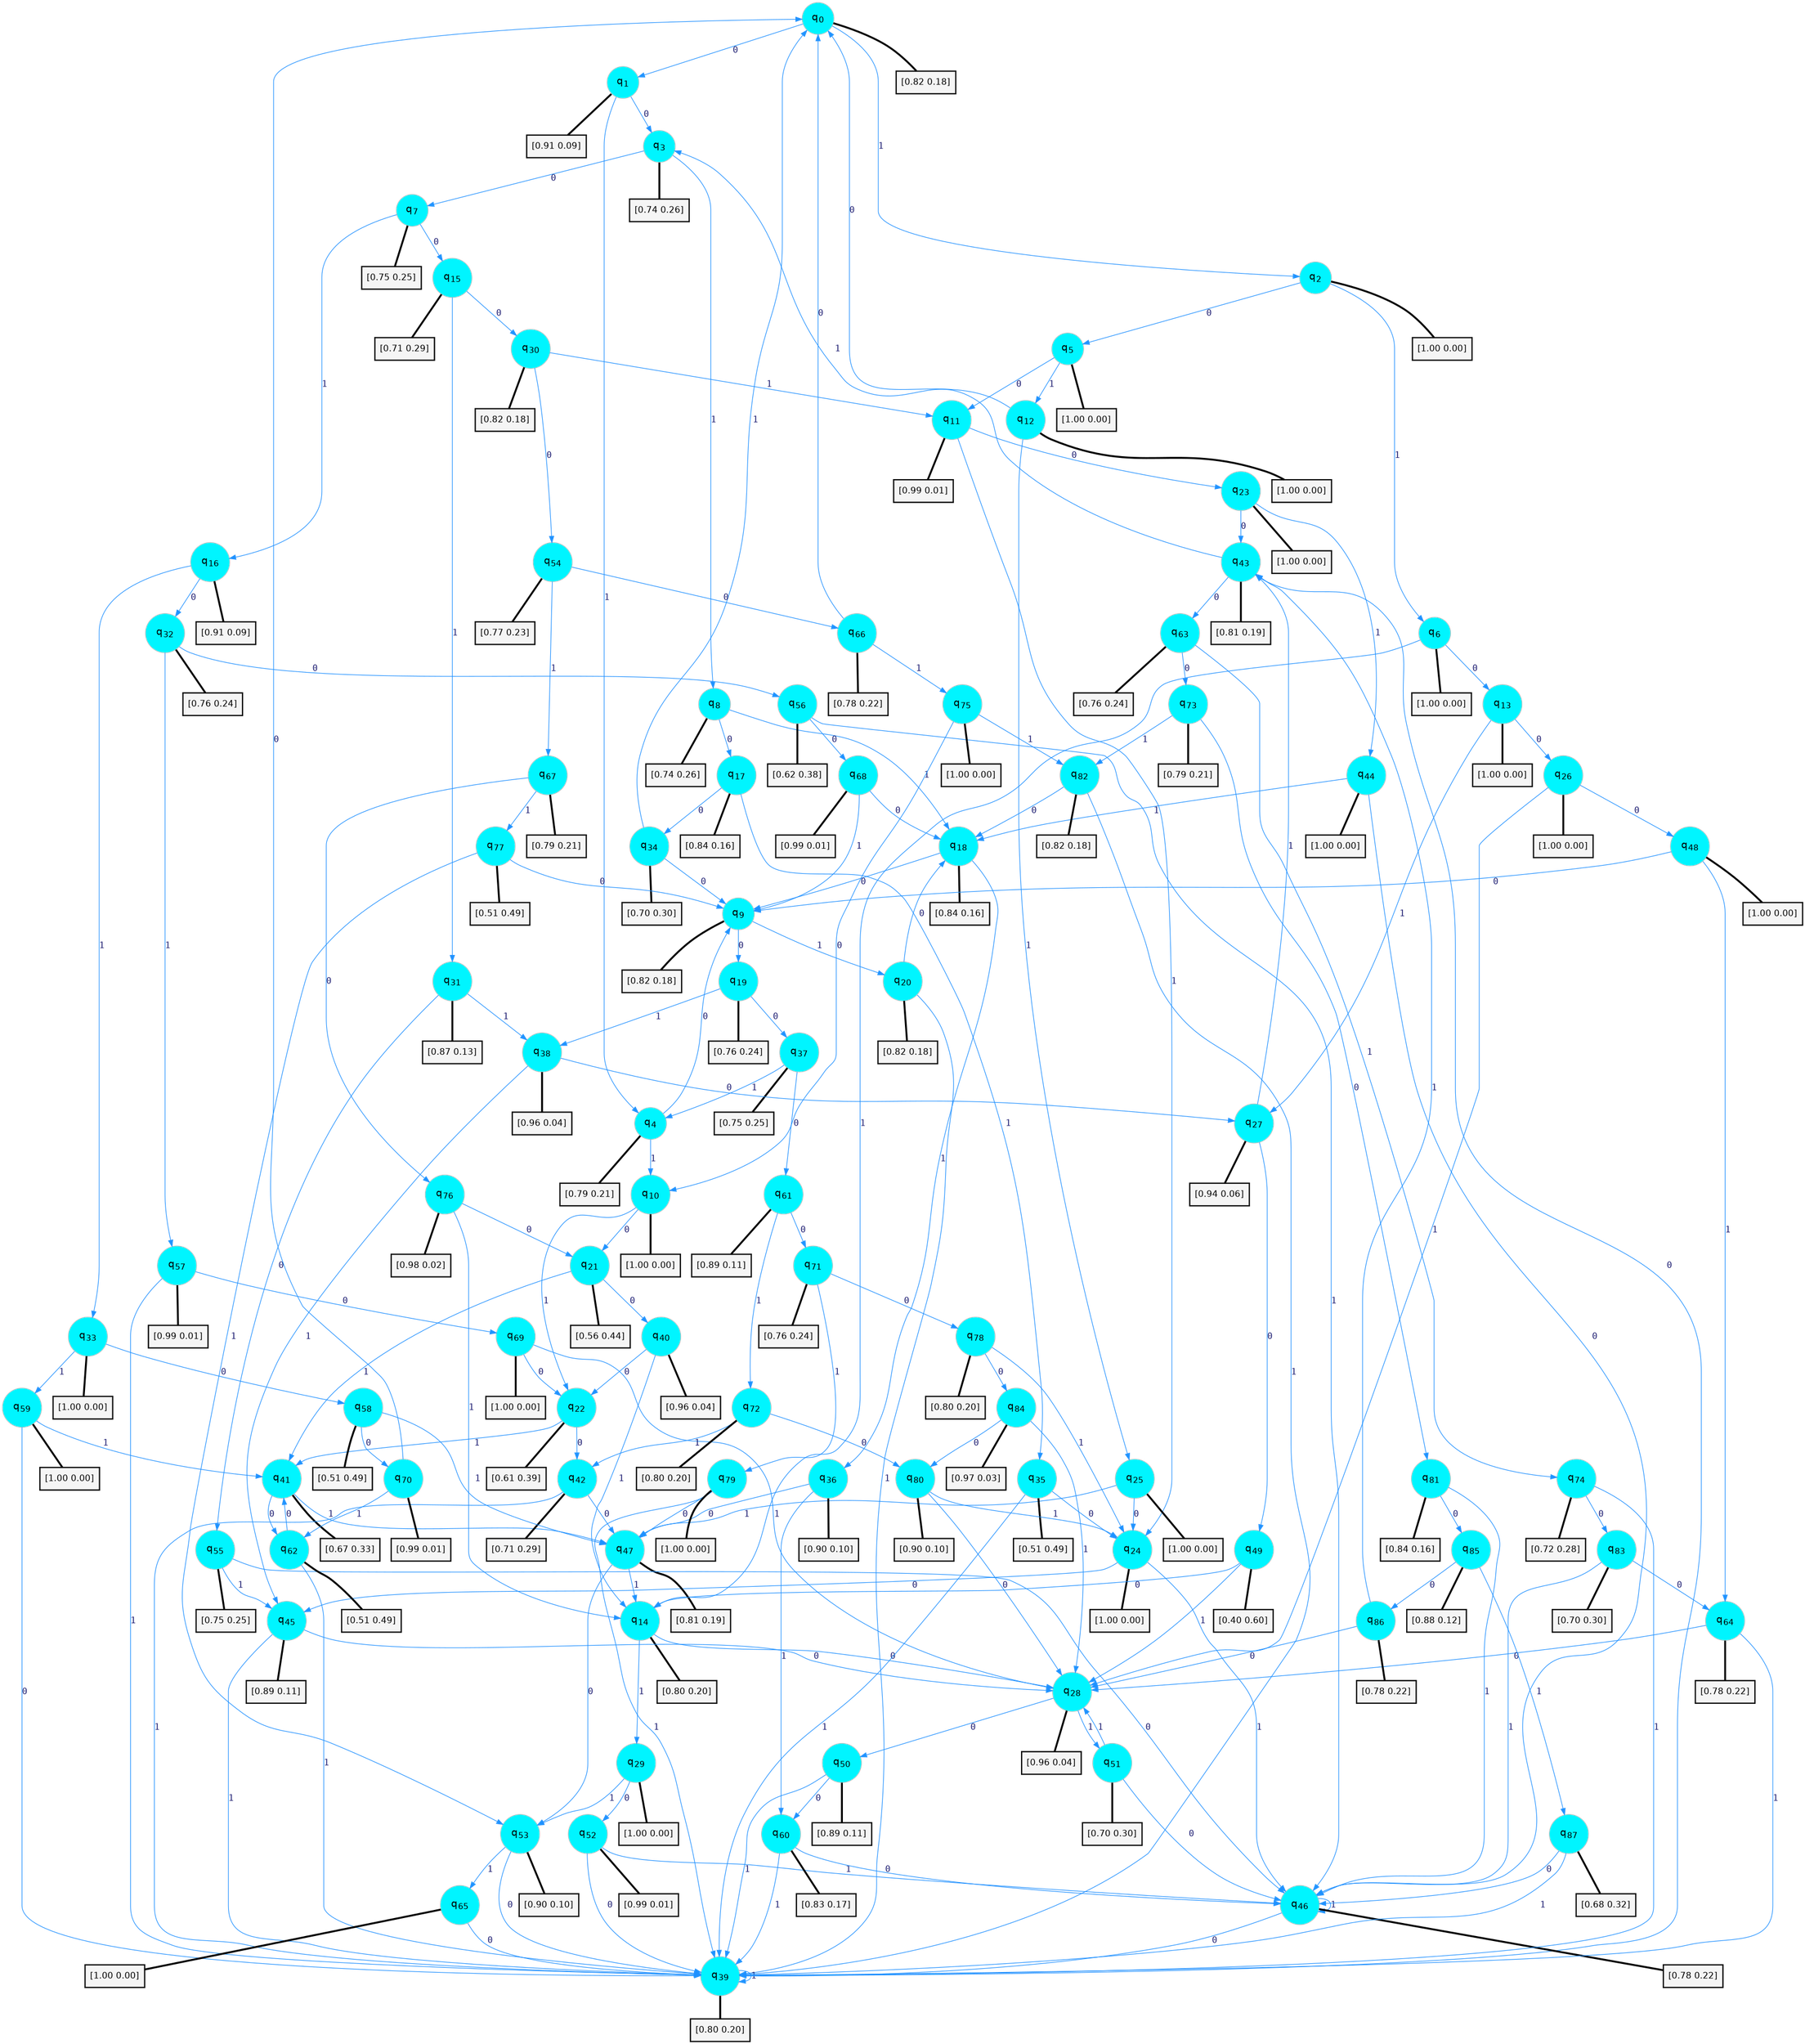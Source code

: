 digraph G {
graph [
bgcolor=transparent, dpi=300, rankdir=TD, size="40,25"];
node [
color=gray, fillcolor=turquoise1, fontcolor=black, fontname=Helvetica, fontsize=16, fontweight=bold, shape=circle, style=filled];
edge [
arrowsize=1, color=dodgerblue1, fontcolor=midnightblue, fontname=courier, fontweight=bold, penwidth=1, style=solid, weight=20];
0[label=<q<SUB>0</SUB>>];
1[label=<q<SUB>1</SUB>>];
2[label=<q<SUB>2</SUB>>];
3[label=<q<SUB>3</SUB>>];
4[label=<q<SUB>4</SUB>>];
5[label=<q<SUB>5</SUB>>];
6[label=<q<SUB>6</SUB>>];
7[label=<q<SUB>7</SUB>>];
8[label=<q<SUB>8</SUB>>];
9[label=<q<SUB>9</SUB>>];
10[label=<q<SUB>10</SUB>>];
11[label=<q<SUB>11</SUB>>];
12[label=<q<SUB>12</SUB>>];
13[label=<q<SUB>13</SUB>>];
14[label=<q<SUB>14</SUB>>];
15[label=<q<SUB>15</SUB>>];
16[label=<q<SUB>16</SUB>>];
17[label=<q<SUB>17</SUB>>];
18[label=<q<SUB>18</SUB>>];
19[label=<q<SUB>19</SUB>>];
20[label=<q<SUB>20</SUB>>];
21[label=<q<SUB>21</SUB>>];
22[label=<q<SUB>22</SUB>>];
23[label=<q<SUB>23</SUB>>];
24[label=<q<SUB>24</SUB>>];
25[label=<q<SUB>25</SUB>>];
26[label=<q<SUB>26</SUB>>];
27[label=<q<SUB>27</SUB>>];
28[label=<q<SUB>28</SUB>>];
29[label=<q<SUB>29</SUB>>];
30[label=<q<SUB>30</SUB>>];
31[label=<q<SUB>31</SUB>>];
32[label=<q<SUB>32</SUB>>];
33[label=<q<SUB>33</SUB>>];
34[label=<q<SUB>34</SUB>>];
35[label=<q<SUB>35</SUB>>];
36[label=<q<SUB>36</SUB>>];
37[label=<q<SUB>37</SUB>>];
38[label=<q<SUB>38</SUB>>];
39[label=<q<SUB>39</SUB>>];
40[label=<q<SUB>40</SUB>>];
41[label=<q<SUB>41</SUB>>];
42[label=<q<SUB>42</SUB>>];
43[label=<q<SUB>43</SUB>>];
44[label=<q<SUB>44</SUB>>];
45[label=<q<SUB>45</SUB>>];
46[label=<q<SUB>46</SUB>>];
47[label=<q<SUB>47</SUB>>];
48[label=<q<SUB>48</SUB>>];
49[label=<q<SUB>49</SUB>>];
50[label=<q<SUB>50</SUB>>];
51[label=<q<SUB>51</SUB>>];
52[label=<q<SUB>52</SUB>>];
53[label=<q<SUB>53</SUB>>];
54[label=<q<SUB>54</SUB>>];
55[label=<q<SUB>55</SUB>>];
56[label=<q<SUB>56</SUB>>];
57[label=<q<SUB>57</SUB>>];
58[label=<q<SUB>58</SUB>>];
59[label=<q<SUB>59</SUB>>];
60[label=<q<SUB>60</SUB>>];
61[label=<q<SUB>61</SUB>>];
62[label=<q<SUB>62</SUB>>];
63[label=<q<SUB>63</SUB>>];
64[label=<q<SUB>64</SUB>>];
65[label=<q<SUB>65</SUB>>];
66[label=<q<SUB>66</SUB>>];
67[label=<q<SUB>67</SUB>>];
68[label=<q<SUB>68</SUB>>];
69[label=<q<SUB>69</SUB>>];
70[label=<q<SUB>70</SUB>>];
71[label=<q<SUB>71</SUB>>];
72[label=<q<SUB>72</SUB>>];
73[label=<q<SUB>73</SUB>>];
74[label=<q<SUB>74</SUB>>];
75[label=<q<SUB>75</SUB>>];
76[label=<q<SUB>76</SUB>>];
77[label=<q<SUB>77</SUB>>];
78[label=<q<SUB>78</SUB>>];
79[label=<q<SUB>79</SUB>>];
80[label=<q<SUB>80</SUB>>];
81[label=<q<SUB>81</SUB>>];
82[label=<q<SUB>82</SUB>>];
83[label=<q<SUB>83</SUB>>];
84[label=<q<SUB>84</SUB>>];
85[label=<q<SUB>85</SUB>>];
86[label=<q<SUB>86</SUB>>];
87[label=<q<SUB>87</SUB>>];
88[label="[0.82 0.18]", shape=box,fontcolor=black, fontname=Helvetica, fontsize=14, penwidth=2, fillcolor=whitesmoke,color=black];
89[label="[0.91 0.09]", shape=box,fontcolor=black, fontname=Helvetica, fontsize=14, penwidth=2, fillcolor=whitesmoke,color=black];
90[label="[1.00 0.00]", shape=box,fontcolor=black, fontname=Helvetica, fontsize=14, penwidth=2, fillcolor=whitesmoke,color=black];
91[label="[0.74 0.26]", shape=box,fontcolor=black, fontname=Helvetica, fontsize=14, penwidth=2, fillcolor=whitesmoke,color=black];
92[label="[0.79 0.21]", shape=box,fontcolor=black, fontname=Helvetica, fontsize=14, penwidth=2, fillcolor=whitesmoke,color=black];
93[label="[1.00 0.00]", shape=box,fontcolor=black, fontname=Helvetica, fontsize=14, penwidth=2, fillcolor=whitesmoke,color=black];
94[label="[1.00 0.00]", shape=box,fontcolor=black, fontname=Helvetica, fontsize=14, penwidth=2, fillcolor=whitesmoke,color=black];
95[label="[0.75 0.25]", shape=box,fontcolor=black, fontname=Helvetica, fontsize=14, penwidth=2, fillcolor=whitesmoke,color=black];
96[label="[0.74 0.26]", shape=box,fontcolor=black, fontname=Helvetica, fontsize=14, penwidth=2, fillcolor=whitesmoke,color=black];
97[label="[0.82 0.18]", shape=box,fontcolor=black, fontname=Helvetica, fontsize=14, penwidth=2, fillcolor=whitesmoke,color=black];
98[label="[1.00 0.00]", shape=box,fontcolor=black, fontname=Helvetica, fontsize=14, penwidth=2, fillcolor=whitesmoke,color=black];
99[label="[0.99 0.01]", shape=box,fontcolor=black, fontname=Helvetica, fontsize=14, penwidth=2, fillcolor=whitesmoke,color=black];
100[label="[1.00 0.00]", shape=box,fontcolor=black, fontname=Helvetica, fontsize=14, penwidth=2, fillcolor=whitesmoke,color=black];
101[label="[1.00 0.00]", shape=box,fontcolor=black, fontname=Helvetica, fontsize=14, penwidth=2, fillcolor=whitesmoke,color=black];
102[label="[0.80 0.20]", shape=box,fontcolor=black, fontname=Helvetica, fontsize=14, penwidth=2, fillcolor=whitesmoke,color=black];
103[label="[0.71 0.29]", shape=box,fontcolor=black, fontname=Helvetica, fontsize=14, penwidth=2, fillcolor=whitesmoke,color=black];
104[label="[0.91 0.09]", shape=box,fontcolor=black, fontname=Helvetica, fontsize=14, penwidth=2, fillcolor=whitesmoke,color=black];
105[label="[0.84 0.16]", shape=box,fontcolor=black, fontname=Helvetica, fontsize=14, penwidth=2, fillcolor=whitesmoke,color=black];
106[label="[0.84 0.16]", shape=box,fontcolor=black, fontname=Helvetica, fontsize=14, penwidth=2, fillcolor=whitesmoke,color=black];
107[label="[0.76 0.24]", shape=box,fontcolor=black, fontname=Helvetica, fontsize=14, penwidth=2, fillcolor=whitesmoke,color=black];
108[label="[0.82 0.18]", shape=box,fontcolor=black, fontname=Helvetica, fontsize=14, penwidth=2, fillcolor=whitesmoke,color=black];
109[label="[0.56 0.44]", shape=box,fontcolor=black, fontname=Helvetica, fontsize=14, penwidth=2, fillcolor=whitesmoke,color=black];
110[label="[0.61 0.39]", shape=box,fontcolor=black, fontname=Helvetica, fontsize=14, penwidth=2, fillcolor=whitesmoke,color=black];
111[label="[1.00 0.00]", shape=box,fontcolor=black, fontname=Helvetica, fontsize=14, penwidth=2, fillcolor=whitesmoke,color=black];
112[label="[1.00 0.00]", shape=box,fontcolor=black, fontname=Helvetica, fontsize=14, penwidth=2, fillcolor=whitesmoke,color=black];
113[label="[1.00 0.00]", shape=box,fontcolor=black, fontname=Helvetica, fontsize=14, penwidth=2, fillcolor=whitesmoke,color=black];
114[label="[1.00 0.00]", shape=box,fontcolor=black, fontname=Helvetica, fontsize=14, penwidth=2, fillcolor=whitesmoke,color=black];
115[label="[0.94 0.06]", shape=box,fontcolor=black, fontname=Helvetica, fontsize=14, penwidth=2, fillcolor=whitesmoke,color=black];
116[label="[0.96 0.04]", shape=box,fontcolor=black, fontname=Helvetica, fontsize=14, penwidth=2, fillcolor=whitesmoke,color=black];
117[label="[1.00 0.00]", shape=box,fontcolor=black, fontname=Helvetica, fontsize=14, penwidth=2, fillcolor=whitesmoke,color=black];
118[label="[0.82 0.18]", shape=box,fontcolor=black, fontname=Helvetica, fontsize=14, penwidth=2, fillcolor=whitesmoke,color=black];
119[label="[0.87 0.13]", shape=box,fontcolor=black, fontname=Helvetica, fontsize=14, penwidth=2, fillcolor=whitesmoke,color=black];
120[label="[0.76 0.24]", shape=box,fontcolor=black, fontname=Helvetica, fontsize=14, penwidth=2, fillcolor=whitesmoke,color=black];
121[label="[1.00 0.00]", shape=box,fontcolor=black, fontname=Helvetica, fontsize=14, penwidth=2, fillcolor=whitesmoke,color=black];
122[label="[0.70 0.30]", shape=box,fontcolor=black, fontname=Helvetica, fontsize=14, penwidth=2, fillcolor=whitesmoke,color=black];
123[label="[0.51 0.49]", shape=box,fontcolor=black, fontname=Helvetica, fontsize=14, penwidth=2, fillcolor=whitesmoke,color=black];
124[label="[0.90 0.10]", shape=box,fontcolor=black, fontname=Helvetica, fontsize=14, penwidth=2, fillcolor=whitesmoke,color=black];
125[label="[0.75 0.25]", shape=box,fontcolor=black, fontname=Helvetica, fontsize=14, penwidth=2, fillcolor=whitesmoke,color=black];
126[label="[0.96 0.04]", shape=box,fontcolor=black, fontname=Helvetica, fontsize=14, penwidth=2, fillcolor=whitesmoke,color=black];
127[label="[0.80 0.20]", shape=box,fontcolor=black, fontname=Helvetica, fontsize=14, penwidth=2, fillcolor=whitesmoke,color=black];
128[label="[0.96 0.04]", shape=box,fontcolor=black, fontname=Helvetica, fontsize=14, penwidth=2, fillcolor=whitesmoke,color=black];
129[label="[0.67 0.33]", shape=box,fontcolor=black, fontname=Helvetica, fontsize=14, penwidth=2, fillcolor=whitesmoke,color=black];
130[label="[0.71 0.29]", shape=box,fontcolor=black, fontname=Helvetica, fontsize=14, penwidth=2, fillcolor=whitesmoke,color=black];
131[label="[0.81 0.19]", shape=box,fontcolor=black, fontname=Helvetica, fontsize=14, penwidth=2, fillcolor=whitesmoke,color=black];
132[label="[1.00 0.00]", shape=box,fontcolor=black, fontname=Helvetica, fontsize=14, penwidth=2, fillcolor=whitesmoke,color=black];
133[label="[0.89 0.11]", shape=box,fontcolor=black, fontname=Helvetica, fontsize=14, penwidth=2, fillcolor=whitesmoke,color=black];
134[label="[0.78 0.22]", shape=box,fontcolor=black, fontname=Helvetica, fontsize=14, penwidth=2, fillcolor=whitesmoke,color=black];
135[label="[0.81 0.19]", shape=box,fontcolor=black, fontname=Helvetica, fontsize=14, penwidth=2, fillcolor=whitesmoke,color=black];
136[label="[1.00 0.00]", shape=box,fontcolor=black, fontname=Helvetica, fontsize=14, penwidth=2, fillcolor=whitesmoke,color=black];
137[label="[0.40 0.60]", shape=box,fontcolor=black, fontname=Helvetica, fontsize=14, penwidth=2, fillcolor=whitesmoke,color=black];
138[label="[0.89 0.11]", shape=box,fontcolor=black, fontname=Helvetica, fontsize=14, penwidth=2, fillcolor=whitesmoke,color=black];
139[label="[0.70 0.30]", shape=box,fontcolor=black, fontname=Helvetica, fontsize=14, penwidth=2, fillcolor=whitesmoke,color=black];
140[label="[0.99 0.01]", shape=box,fontcolor=black, fontname=Helvetica, fontsize=14, penwidth=2, fillcolor=whitesmoke,color=black];
141[label="[0.90 0.10]", shape=box,fontcolor=black, fontname=Helvetica, fontsize=14, penwidth=2, fillcolor=whitesmoke,color=black];
142[label="[0.77 0.23]", shape=box,fontcolor=black, fontname=Helvetica, fontsize=14, penwidth=2, fillcolor=whitesmoke,color=black];
143[label="[0.75 0.25]", shape=box,fontcolor=black, fontname=Helvetica, fontsize=14, penwidth=2, fillcolor=whitesmoke,color=black];
144[label="[0.62 0.38]", shape=box,fontcolor=black, fontname=Helvetica, fontsize=14, penwidth=2, fillcolor=whitesmoke,color=black];
145[label="[0.99 0.01]", shape=box,fontcolor=black, fontname=Helvetica, fontsize=14, penwidth=2, fillcolor=whitesmoke,color=black];
146[label="[0.51 0.49]", shape=box,fontcolor=black, fontname=Helvetica, fontsize=14, penwidth=2, fillcolor=whitesmoke,color=black];
147[label="[1.00 0.00]", shape=box,fontcolor=black, fontname=Helvetica, fontsize=14, penwidth=2, fillcolor=whitesmoke,color=black];
148[label="[0.83 0.17]", shape=box,fontcolor=black, fontname=Helvetica, fontsize=14, penwidth=2, fillcolor=whitesmoke,color=black];
149[label="[0.89 0.11]", shape=box,fontcolor=black, fontname=Helvetica, fontsize=14, penwidth=2, fillcolor=whitesmoke,color=black];
150[label="[0.51 0.49]", shape=box,fontcolor=black, fontname=Helvetica, fontsize=14, penwidth=2, fillcolor=whitesmoke,color=black];
151[label="[0.76 0.24]", shape=box,fontcolor=black, fontname=Helvetica, fontsize=14, penwidth=2, fillcolor=whitesmoke,color=black];
152[label="[0.78 0.22]", shape=box,fontcolor=black, fontname=Helvetica, fontsize=14, penwidth=2, fillcolor=whitesmoke,color=black];
153[label="[1.00 0.00]", shape=box,fontcolor=black, fontname=Helvetica, fontsize=14, penwidth=2, fillcolor=whitesmoke,color=black];
154[label="[0.78 0.22]", shape=box,fontcolor=black, fontname=Helvetica, fontsize=14, penwidth=2, fillcolor=whitesmoke,color=black];
155[label="[0.79 0.21]", shape=box,fontcolor=black, fontname=Helvetica, fontsize=14, penwidth=2, fillcolor=whitesmoke,color=black];
156[label="[0.99 0.01]", shape=box,fontcolor=black, fontname=Helvetica, fontsize=14, penwidth=2, fillcolor=whitesmoke,color=black];
157[label="[1.00 0.00]", shape=box,fontcolor=black, fontname=Helvetica, fontsize=14, penwidth=2, fillcolor=whitesmoke,color=black];
158[label="[0.99 0.01]", shape=box,fontcolor=black, fontname=Helvetica, fontsize=14, penwidth=2, fillcolor=whitesmoke,color=black];
159[label="[0.76 0.24]", shape=box,fontcolor=black, fontname=Helvetica, fontsize=14, penwidth=2, fillcolor=whitesmoke,color=black];
160[label="[0.80 0.20]", shape=box,fontcolor=black, fontname=Helvetica, fontsize=14, penwidth=2, fillcolor=whitesmoke,color=black];
161[label="[0.79 0.21]", shape=box,fontcolor=black, fontname=Helvetica, fontsize=14, penwidth=2, fillcolor=whitesmoke,color=black];
162[label="[0.72 0.28]", shape=box,fontcolor=black, fontname=Helvetica, fontsize=14, penwidth=2, fillcolor=whitesmoke,color=black];
163[label="[1.00 0.00]", shape=box,fontcolor=black, fontname=Helvetica, fontsize=14, penwidth=2, fillcolor=whitesmoke,color=black];
164[label="[0.98 0.02]", shape=box,fontcolor=black, fontname=Helvetica, fontsize=14, penwidth=2, fillcolor=whitesmoke,color=black];
165[label="[0.51 0.49]", shape=box,fontcolor=black, fontname=Helvetica, fontsize=14, penwidth=2, fillcolor=whitesmoke,color=black];
166[label="[0.80 0.20]", shape=box,fontcolor=black, fontname=Helvetica, fontsize=14, penwidth=2, fillcolor=whitesmoke,color=black];
167[label="[1.00 0.00]", shape=box,fontcolor=black, fontname=Helvetica, fontsize=14, penwidth=2, fillcolor=whitesmoke,color=black];
168[label="[0.90 0.10]", shape=box,fontcolor=black, fontname=Helvetica, fontsize=14, penwidth=2, fillcolor=whitesmoke,color=black];
169[label="[0.84 0.16]", shape=box,fontcolor=black, fontname=Helvetica, fontsize=14, penwidth=2, fillcolor=whitesmoke,color=black];
170[label="[0.82 0.18]", shape=box,fontcolor=black, fontname=Helvetica, fontsize=14, penwidth=2, fillcolor=whitesmoke,color=black];
171[label="[0.70 0.30]", shape=box,fontcolor=black, fontname=Helvetica, fontsize=14, penwidth=2, fillcolor=whitesmoke,color=black];
172[label="[0.97 0.03]", shape=box,fontcolor=black, fontname=Helvetica, fontsize=14, penwidth=2, fillcolor=whitesmoke,color=black];
173[label="[0.88 0.12]", shape=box,fontcolor=black, fontname=Helvetica, fontsize=14, penwidth=2, fillcolor=whitesmoke,color=black];
174[label="[0.78 0.22]", shape=box,fontcolor=black, fontname=Helvetica, fontsize=14, penwidth=2, fillcolor=whitesmoke,color=black];
175[label="[0.68 0.32]", shape=box,fontcolor=black, fontname=Helvetica, fontsize=14, penwidth=2, fillcolor=whitesmoke,color=black];
0->1 [label=0];
0->2 [label=1];
0->88 [arrowhead=none, penwidth=3,color=black];
1->3 [label=0];
1->4 [label=1];
1->89 [arrowhead=none, penwidth=3,color=black];
2->5 [label=0];
2->6 [label=1];
2->90 [arrowhead=none, penwidth=3,color=black];
3->7 [label=0];
3->8 [label=1];
3->91 [arrowhead=none, penwidth=3,color=black];
4->9 [label=0];
4->10 [label=1];
4->92 [arrowhead=none, penwidth=3,color=black];
5->11 [label=0];
5->12 [label=1];
5->93 [arrowhead=none, penwidth=3,color=black];
6->13 [label=0];
6->14 [label=1];
6->94 [arrowhead=none, penwidth=3,color=black];
7->15 [label=0];
7->16 [label=1];
7->95 [arrowhead=none, penwidth=3,color=black];
8->17 [label=0];
8->18 [label=1];
8->96 [arrowhead=none, penwidth=3,color=black];
9->19 [label=0];
9->20 [label=1];
9->97 [arrowhead=none, penwidth=3,color=black];
10->21 [label=0];
10->22 [label=1];
10->98 [arrowhead=none, penwidth=3,color=black];
11->23 [label=0];
11->24 [label=1];
11->99 [arrowhead=none, penwidth=3,color=black];
12->0 [label=0];
12->25 [label=1];
12->100 [arrowhead=none, penwidth=3,color=black];
13->26 [label=0];
13->27 [label=1];
13->101 [arrowhead=none, penwidth=3,color=black];
14->28 [label=0];
14->29 [label=1];
14->102 [arrowhead=none, penwidth=3,color=black];
15->30 [label=0];
15->31 [label=1];
15->103 [arrowhead=none, penwidth=3,color=black];
16->32 [label=0];
16->33 [label=1];
16->104 [arrowhead=none, penwidth=3,color=black];
17->34 [label=0];
17->35 [label=1];
17->105 [arrowhead=none, penwidth=3,color=black];
18->9 [label=0];
18->36 [label=1];
18->106 [arrowhead=none, penwidth=3,color=black];
19->37 [label=0];
19->38 [label=1];
19->107 [arrowhead=none, penwidth=3,color=black];
20->18 [label=0];
20->39 [label=1];
20->108 [arrowhead=none, penwidth=3,color=black];
21->40 [label=0];
21->41 [label=1];
21->109 [arrowhead=none, penwidth=3,color=black];
22->42 [label=0];
22->41 [label=1];
22->110 [arrowhead=none, penwidth=3,color=black];
23->43 [label=0];
23->44 [label=1];
23->111 [arrowhead=none, penwidth=3,color=black];
24->45 [label=0];
24->46 [label=1];
24->112 [arrowhead=none, penwidth=3,color=black];
25->24 [label=0];
25->47 [label=1];
25->113 [arrowhead=none, penwidth=3,color=black];
26->48 [label=0];
26->28 [label=1];
26->114 [arrowhead=none, penwidth=3,color=black];
27->49 [label=0];
27->43 [label=1];
27->115 [arrowhead=none, penwidth=3,color=black];
28->50 [label=0];
28->51 [label=1];
28->116 [arrowhead=none, penwidth=3,color=black];
29->52 [label=0];
29->53 [label=1];
29->117 [arrowhead=none, penwidth=3,color=black];
30->54 [label=0];
30->11 [label=1];
30->118 [arrowhead=none, penwidth=3,color=black];
31->55 [label=0];
31->38 [label=1];
31->119 [arrowhead=none, penwidth=3,color=black];
32->56 [label=0];
32->57 [label=1];
32->120 [arrowhead=none, penwidth=3,color=black];
33->58 [label=0];
33->59 [label=1];
33->121 [arrowhead=none, penwidth=3,color=black];
34->9 [label=0];
34->0 [label=1];
34->122 [arrowhead=none, penwidth=3,color=black];
35->24 [label=0];
35->39 [label=1];
35->123 [arrowhead=none, penwidth=3,color=black];
36->47 [label=0];
36->60 [label=1];
36->124 [arrowhead=none, penwidth=3,color=black];
37->61 [label=0];
37->4 [label=1];
37->125 [arrowhead=none, penwidth=3,color=black];
38->27 [label=0];
38->45 [label=1];
38->126 [arrowhead=none, penwidth=3,color=black];
39->43 [label=0];
39->39 [label=1];
39->127 [arrowhead=none, penwidth=3,color=black];
40->22 [label=0];
40->14 [label=1];
40->128 [arrowhead=none, penwidth=3,color=black];
41->62 [label=0];
41->47 [label=1];
41->129 [arrowhead=none, penwidth=3,color=black];
42->47 [label=0];
42->39 [label=1];
42->130 [arrowhead=none, penwidth=3,color=black];
43->63 [label=0];
43->3 [label=1];
43->131 [arrowhead=none, penwidth=3,color=black];
44->46 [label=0];
44->18 [label=1];
44->132 [arrowhead=none, penwidth=3,color=black];
45->28 [label=0];
45->39 [label=1];
45->133 [arrowhead=none, penwidth=3,color=black];
46->39 [label=0];
46->46 [label=1];
46->134 [arrowhead=none, penwidth=3,color=black];
47->53 [label=0];
47->14 [label=1];
47->135 [arrowhead=none, penwidth=3,color=black];
48->9 [label=0];
48->64 [label=1];
48->136 [arrowhead=none, penwidth=3,color=black];
49->14 [label=0];
49->28 [label=1];
49->137 [arrowhead=none, penwidth=3,color=black];
50->60 [label=0];
50->39 [label=1];
50->138 [arrowhead=none, penwidth=3,color=black];
51->46 [label=0];
51->28 [label=1];
51->139 [arrowhead=none, penwidth=3,color=black];
52->39 [label=0];
52->46 [label=1];
52->140 [arrowhead=none, penwidth=3,color=black];
53->39 [label=0];
53->65 [label=1];
53->141 [arrowhead=none, penwidth=3,color=black];
54->66 [label=0];
54->67 [label=1];
54->142 [arrowhead=none, penwidth=3,color=black];
55->46 [label=0];
55->45 [label=1];
55->143 [arrowhead=none, penwidth=3,color=black];
56->68 [label=0];
56->46 [label=1];
56->144 [arrowhead=none, penwidth=3,color=black];
57->69 [label=0];
57->39 [label=1];
57->145 [arrowhead=none, penwidth=3,color=black];
58->70 [label=0];
58->47 [label=1];
58->146 [arrowhead=none, penwidth=3,color=black];
59->39 [label=0];
59->41 [label=1];
59->147 [arrowhead=none, penwidth=3,color=black];
60->46 [label=0];
60->39 [label=1];
60->148 [arrowhead=none, penwidth=3,color=black];
61->71 [label=0];
61->72 [label=1];
61->149 [arrowhead=none, penwidth=3,color=black];
62->41 [label=0];
62->39 [label=1];
62->150 [arrowhead=none, penwidth=3,color=black];
63->73 [label=0];
63->74 [label=1];
63->151 [arrowhead=none, penwidth=3,color=black];
64->28 [label=0];
64->39 [label=1];
64->152 [arrowhead=none, penwidth=3,color=black];
65->39 [label=0];
65->153 [arrowhead=none, penwidth=3,color=black];
66->0 [label=0];
66->75 [label=1];
66->154 [arrowhead=none, penwidth=3,color=black];
67->76 [label=0];
67->77 [label=1];
67->155 [arrowhead=none, penwidth=3,color=black];
68->18 [label=0];
68->9 [label=1];
68->156 [arrowhead=none, penwidth=3,color=black];
69->22 [label=0];
69->28 [label=1];
69->157 [arrowhead=none, penwidth=3,color=black];
70->0 [label=0];
70->62 [label=1];
70->158 [arrowhead=none, penwidth=3,color=black];
71->78 [label=0];
71->79 [label=1];
71->159 [arrowhead=none, penwidth=3,color=black];
72->80 [label=0];
72->42 [label=1];
72->160 [arrowhead=none, penwidth=3,color=black];
73->81 [label=0];
73->82 [label=1];
73->161 [arrowhead=none, penwidth=3,color=black];
74->83 [label=0];
74->39 [label=1];
74->162 [arrowhead=none, penwidth=3,color=black];
75->10 [label=0];
75->82 [label=1];
75->163 [arrowhead=none, penwidth=3,color=black];
76->21 [label=0];
76->14 [label=1];
76->164 [arrowhead=none, penwidth=3,color=black];
77->9 [label=0];
77->53 [label=1];
77->165 [arrowhead=none, penwidth=3,color=black];
78->84 [label=0];
78->24 [label=1];
78->166 [arrowhead=none, penwidth=3,color=black];
79->47 [label=0];
79->39 [label=1];
79->167 [arrowhead=none, penwidth=3,color=black];
80->28 [label=0];
80->24 [label=1];
80->168 [arrowhead=none, penwidth=3,color=black];
81->85 [label=0];
81->46 [label=1];
81->169 [arrowhead=none, penwidth=3,color=black];
82->18 [label=0];
82->39 [label=1];
82->170 [arrowhead=none, penwidth=3,color=black];
83->64 [label=0];
83->46 [label=1];
83->171 [arrowhead=none, penwidth=3,color=black];
84->80 [label=0];
84->28 [label=1];
84->172 [arrowhead=none, penwidth=3,color=black];
85->86 [label=0];
85->87 [label=1];
85->173 [arrowhead=none, penwidth=3,color=black];
86->28 [label=0];
86->43 [label=1];
86->174 [arrowhead=none, penwidth=3,color=black];
87->46 [label=0];
87->39 [label=1];
87->175 [arrowhead=none, penwidth=3,color=black];
}
